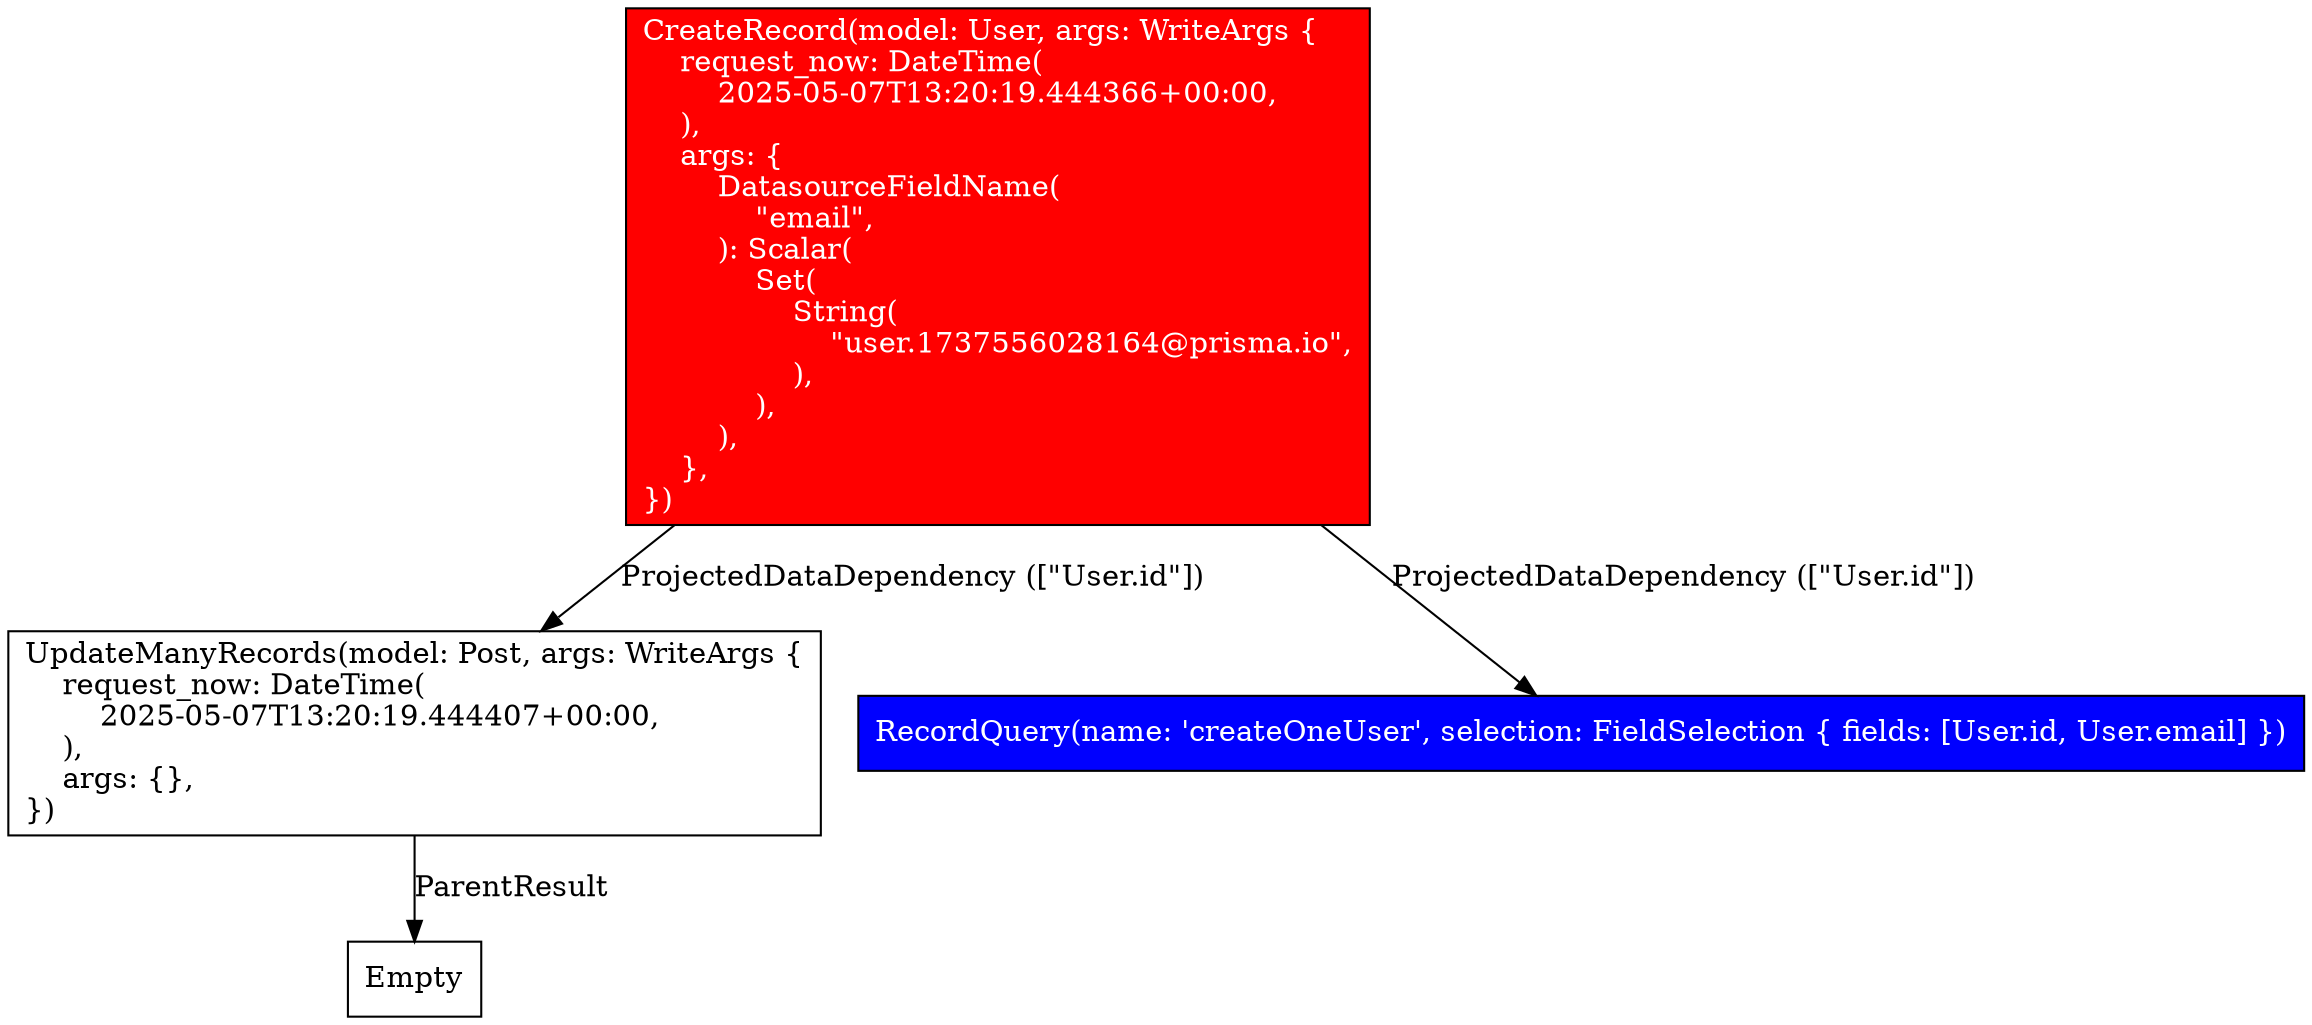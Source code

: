 digraph {
    0 [label="CreateRecord(model: User, args: WriteArgs {\l    request_now: DateTime(\l        2025-05-07T13:20:19.444366+00:00,\l    ),\l    args: {\l        DatasourceFieldName(\l            \"email\",\l        ): Scalar(\l            Set(\l                String(\l                    \"user.1737556028164@prisma.io\",\l                ),\l            ),\l        ),\l    },\l})\l", fillcolor=red, style=filled, shape=rectangle, fontcolor=white]
    1 [label="UpdateManyRecords(model: Post, args: WriteArgs {\l    request_now: DateTime(\l        2025-05-07T13:20:19.444407+00:00,\l    ),\l    args: {},\l})\l", shape=rectangle]
    2 [label="Empty\l", shape=rectangle]
    3 [label="RecordQuery(name: 'createOneUser', selection: FieldSelection { fields: [User.id, User.email] })\l", fillcolor=blue, style=filled, shape=rectangle, fontcolor=white]
    0 -> 1 [label="ProjectedDataDependency ([\"User.id\"])"]
    1 -> 2 [label="ParentResult"]
    0 -> 3 [label="ProjectedDataDependency ([\"User.id\"])"]
}